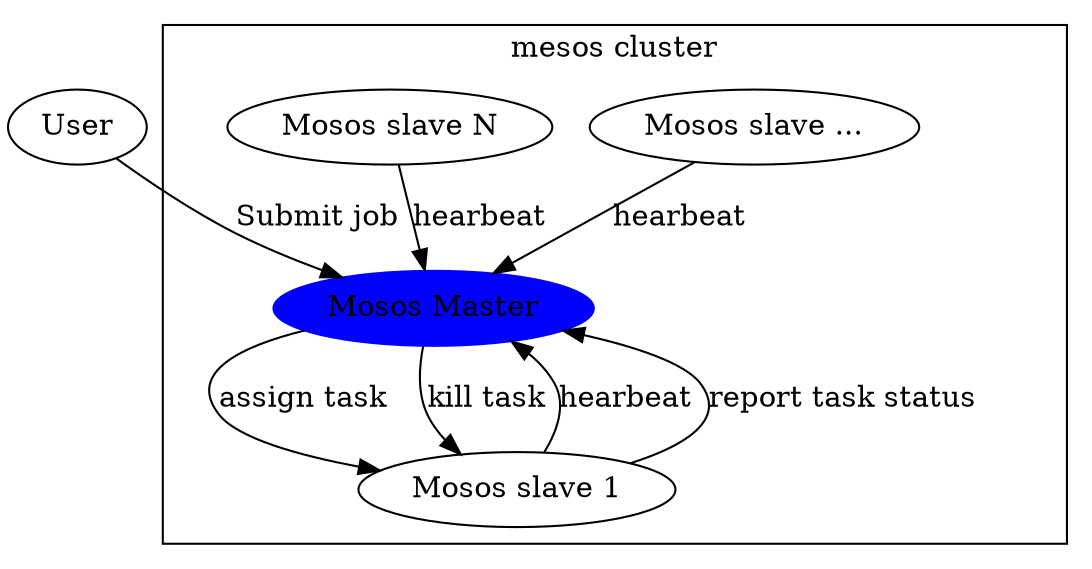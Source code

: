 digraph mesos{
	graph[bb="0, 0, 1000,1000", splines=true];

	user [label="User"];
	
	user -> master [label="Submit job"];
	
	subgraph cluster{

		label = "mesos cluster";
	
		master [label="Mosos Master", color=blue, style=filled];
		
		slave1 [label="Mosos slave 1"];
		slave2 [label="Mosos slave ..."];
		slave3 [label="Mosos slave N"];
		
		slave1 -> master[label="hearbeat"];
		slave2 -> master[label="hearbeat"];
		slave3 -> master[label="hearbeat"];
		
		master -> slave1[label="assign task"];
		slave1 -> master[label="report task status"];
		master -> slave1[label="kill task"];

	}
}
